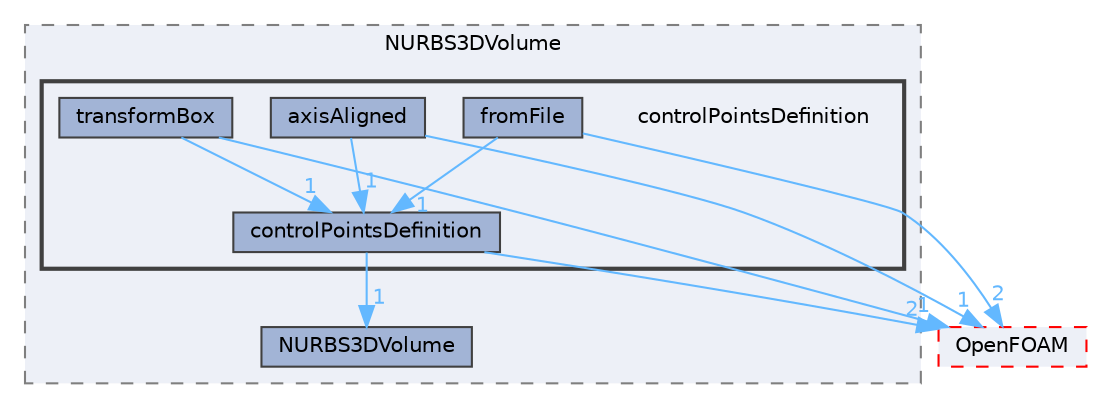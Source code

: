digraph "src/optimisation/adjointOptimisation/adjoint/parameterization/NURBS/NURBS3DVolume/controlPointsDefinition"
{
 // LATEX_PDF_SIZE
  bgcolor="transparent";
  edge [fontname=Helvetica,fontsize=10,labelfontname=Helvetica,labelfontsize=10];
  node [fontname=Helvetica,fontsize=10,shape=box,height=0.2,width=0.4];
  compound=true
  subgraph clusterdir_51d3ac40deae63dc5bcad6c091ae8c81 {
    graph [ bgcolor="#edf0f7", pencolor="grey50", label="NURBS3DVolume", fontname=Helvetica,fontsize=10 style="filled,dashed", URL="dir_51d3ac40deae63dc5bcad6c091ae8c81.html",tooltip=""]
  dir_cd44b5e9a6ef99782c8d75cd1170243c [label="NURBS3DVolume", fillcolor="#a2b4d6", color="grey25", style="filled", URL="dir_cd44b5e9a6ef99782c8d75cd1170243c.html",tooltip=""];
  subgraph clusterdir_390a8c94c7f8df6137ee0cf11814cb76 {
    graph [ bgcolor="#edf0f7", pencolor="grey25", label="", fontname=Helvetica,fontsize=10 style="filled,bold", URL="dir_390a8c94c7f8df6137ee0cf11814cb76.html",tooltip=""]
    dir_390a8c94c7f8df6137ee0cf11814cb76 [shape=plaintext, label="controlPointsDefinition"];
  dir_3c2c55cd430891b447be506d0f41c007 [label="axisAligned", fillcolor="#a2b4d6", color="grey25", style="filled", URL="dir_3c2c55cd430891b447be506d0f41c007.html",tooltip=""];
  dir_917baed570c09728edb87e66cd6bb58e [label="controlPointsDefinition", fillcolor="#a2b4d6", color="grey25", style="filled", URL="dir_917baed570c09728edb87e66cd6bb58e.html",tooltip=""];
  dir_0f55c2461d2cbf53ff63eeb54a969ebf [label="fromFile", fillcolor="#a2b4d6", color="grey25", style="filled", URL="dir_0f55c2461d2cbf53ff63eeb54a969ebf.html",tooltip=""];
  dir_cb4144640c047918bcf9680ef909c313 [label="transformBox", fillcolor="#a2b4d6", color="grey25", style="filled", URL="dir_cb4144640c047918bcf9680ef909c313.html",tooltip=""];
  }
  }
  dir_c5473ff19b20e6ec4dfe5c310b3778a8 [label="OpenFOAM", fillcolor="#edf0f7", color="red", style="filled,dashed", URL="dir_c5473ff19b20e6ec4dfe5c310b3778a8.html",tooltip=""];
  dir_3c2c55cd430891b447be506d0f41c007->dir_917baed570c09728edb87e66cd6bb58e [headlabel="1", labeldistance=1.5 headhref="dir_000177_000676.html" href="dir_000177_000676.html" color="steelblue1" fontcolor="steelblue1"];
  dir_3c2c55cd430891b447be506d0f41c007->dir_c5473ff19b20e6ec4dfe5c310b3778a8 [headlabel="1", labeldistance=1.5 headhref="dir_000177_002695.html" href="dir_000177_002695.html" color="steelblue1" fontcolor="steelblue1"];
  dir_917baed570c09728edb87e66cd6bb58e->dir_c5473ff19b20e6ec4dfe5c310b3778a8 [headlabel="2", labeldistance=1.5 headhref="dir_000676_002695.html" href="dir_000676_002695.html" color="steelblue1" fontcolor="steelblue1"];
  dir_917baed570c09728edb87e66cd6bb58e->dir_cd44b5e9a6ef99782c8d75cd1170243c [headlabel="1", labeldistance=1.5 headhref="dir_000676_002638.html" href="dir_000676_002638.html" color="steelblue1" fontcolor="steelblue1"];
  dir_0f55c2461d2cbf53ff63eeb54a969ebf->dir_917baed570c09728edb87e66cd6bb58e [headlabel="1", labeldistance=1.5 headhref="dir_001502_000676.html" href="dir_001502_000676.html" color="steelblue1" fontcolor="steelblue1"];
  dir_0f55c2461d2cbf53ff63eeb54a969ebf->dir_c5473ff19b20e6ec4dfe5c310b3778a8 [headlabel="2", labeldistance=1.5 headhref="dir_001502_002695.html" href="dir_001502_002695.html" color="steelblue1" fontcolor="steelblue1"];
  dir_cb4144640c047918bcf9680ef909c313->dir_917baed570c09728edb87e66cd6bb58e [headlabel="1", labeldistance=1.5 headhref="dir_004100_000676.html" href="dir_004100_000676.html" color="steelblue1" fontcolor="steelblue1"];
  dir_cb4144640c047918bcf9680ef909c313->dir_c5473ff19b20e6ec4dfe5c310b3778a8 [headlabel="1", labeldistance=1.5 headhref="dir_004100_002695.html" href="dir_004100_002695.html" color="steelblue1" fontcolor="steelblue1"];
}
